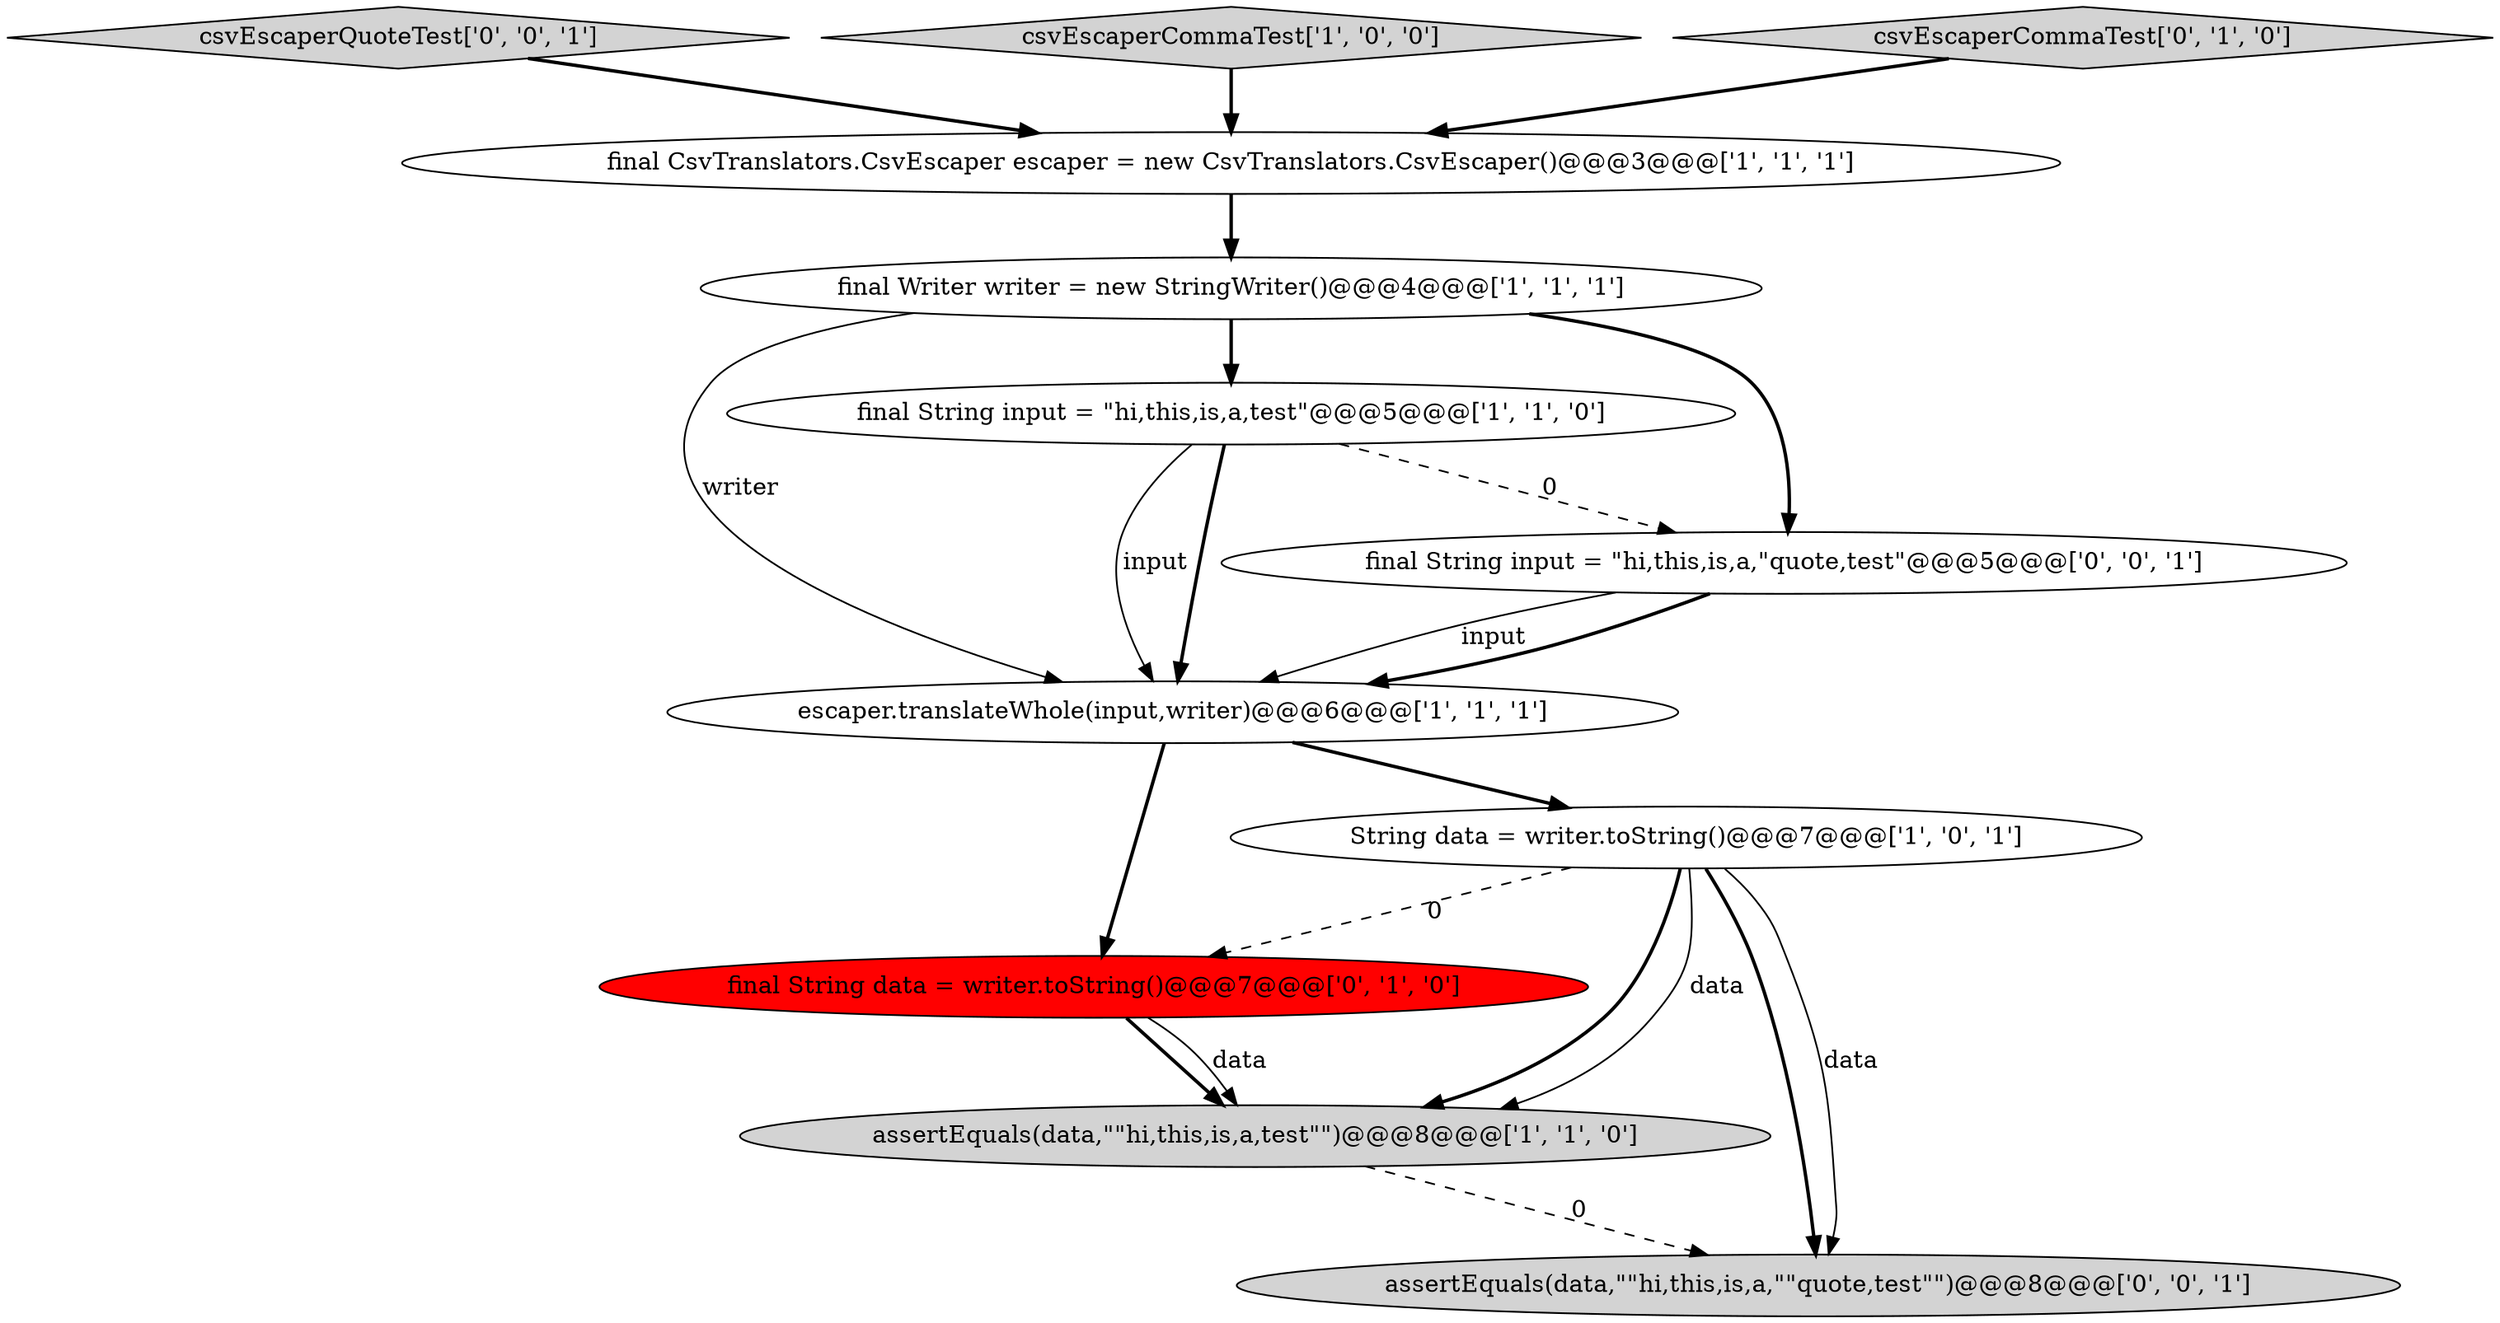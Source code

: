 digraph {
4 [style = filled, label = "final Writer writer = new StringWriter()@@@4@@@['1', '1', '1']", fillcolor = white, shape = ellipse image = "AAA0AAABBB1BBB"];
5 [style = filled, label = "assertEquals(data,\"\"hi,this,is,a,test\"\")@@@8@@@['1', '1', '0']", fillcolor = lightgray, shape = ellipse image = "AAA0AAABBB1BBB"];
0 [style = filled, label = "final CsvTranslators.CsvEscaper escaper = new CsvTranslators.CsvEscaper()@@@3@@@['1', '1', '1']", fillcolor = white, shape = ellipse image = "AAA0AAABBB1BBB"];
9 [style = filled, label = "final String input = \"hi,this,is,a,\"quote,test\"@@@5@@@['0', '0', '1']", fillcolor = white, shape = ellipse image = "AAA0AAABBB3BBB"];
10 [style = filled, label = "csvEscaperQuoteTest['0', '0', '1']", fillcolor = lightgray, shape = diamond image = "AAA0AAABBB3BBB"];
11 [style = filled, label = "assertEquals(data,\"\"hi,this,is,a,\"\"quote,test\"\")@@@8@@@['0', '0', '1']", fillcolor = lightgray, shape = ellipse image = "AAA0AAABBB3BBB"];
6 [style = filled, label = "escaper.translateWhole(input,writer)@@@6@@@['1', '1', '1']", fillcolor = white, shape = ellipse image = "AAA0AAABBB1BBB"];
3 [style = filled, label = "csvEscaperCommaTest['1', '0', '0']", fillcolor = lightgray, shape = diamond image = "AAA0AAABBB1BBB"];
8 [style = filled, label = "csvEscaperCommaTest['0', '1', '0']", fillcolor = lightgray, shape = diamond image = "AAA0AAABBB2BBB"];
1 [style = filled, label = "String data = writer.toString()@@@7@@@['1', '0', '1']", fillcolor = white, shape = ellipse image = "AAA0AAABBB1BBB"];
2 [style = filled, label = "final String input = \"hi,this,is,a,test\"@@@5@@@['1', '1', '0']", fillcolor = white, shape = ellipse image = "AAA0AAABBB1BBB"];
7 [style = filled, label = "final String data = writer.toString()@@@7@@@['0', '1', '0']", fillcolor = red, shape = ellipse image = "AAA1AAABBB2BBB"];
1->5 [style = bold, label=""];
4->9 [style = bold, label=""];
2->6 [style = bold, label=""];
1->5 [style = solid, label="data"];
4->2 [style = bold, label=""];
3->0 [style = bold, label=""];
1->11 [style = bold, label=""];
9->6 [style = bold, label=""];
1->11 [style = solid, label="data"];
8->0 [style = bold, label=""];
6->1 [style = bold, label=""];
7->5 [style = bold, label=""];
5->11 [style = dashed, label="0"];
0->4 [style = bold, label=""];
2->9 [style = dashed, label="0"];
10->0 [style = bold, label=""];
4->6 [style = solid, label="writer"];
2->6 [style = solid, label="input"];
1->7 [style = dashed, label="0"];
6->7 [style = bold, label=""];
7->5 [style = solid, label="data"];
9->6 [style = solid, label="input"];
}
